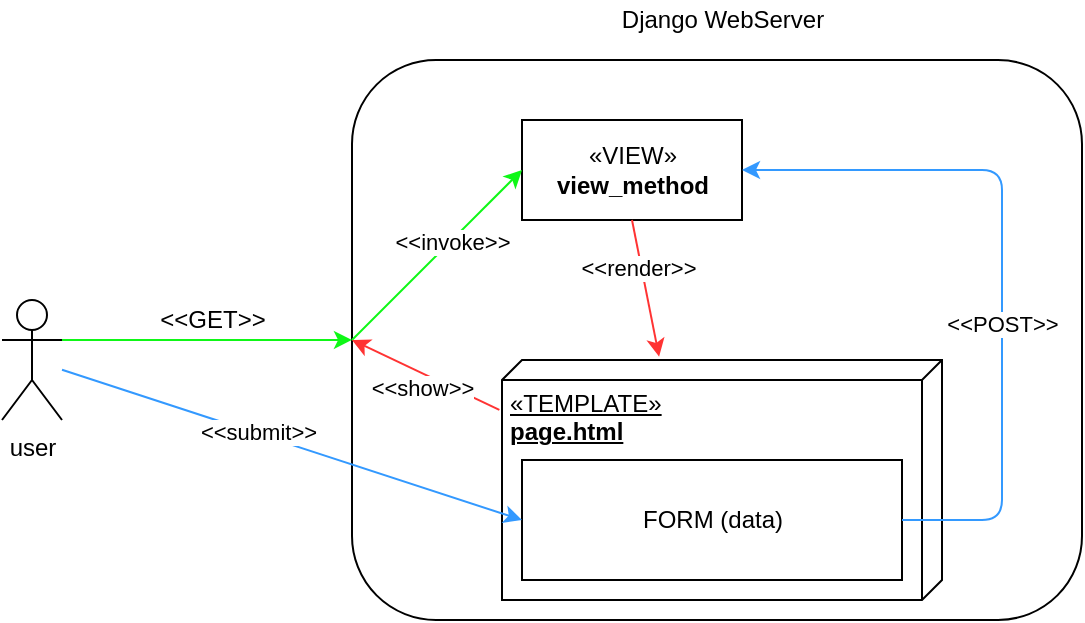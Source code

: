 <mxfile version="14.9.5" type="device"><diagram id="a_CpDhhW2TVudOFonvUm" name="Page-1"><mxGraphModel dx="1038" dy="489" grid="1" gridSize="10" guides="1" tooltips="1" connect="1" arrows="1" fold="1" page="1" pageScale="1" pageWidth="850" pageHeight="1100" math="0" shadow="0"><root><mxCell id="0"/><mxCell id="1" parent="0"/><mxCell id="vDqPBs4rEiGekx1bFwL8-1" value="" style="rounded=1;whiteSpace=wrap;html=1;" vertex="1" parent="1"><mxGeometry x="305" y="190" width="365" height="280" as="geometry"/></mxCell><mxCell id="vDqPBs4rEiGekx1bFwL8-2" value="Django WebServer" style="text;html=1;align=center;verticalAlign=middle;resizable=0;points=[];autosize=1;strokeColor=none;" vertex="1" parent="1"><mxGeometry x="430" y="160" width="120" height="20" as="geometry"/></mxCell><mxCell id="vDqPBs4rEiGekx1bFwL8-3" value="«VIEW»&lt;br&gt;&lt;b&gt;view_method&lt;/b&gt;" style="html=1;" vertex="1" parent="1"><mxGeometry x="390" y="220" width="110" height="50" as="geometry"/></mxCell><mxCell id="vDqPBs4rEiGekx1bFwL8-4" value="" style="endArrow=classic;html=1;entryX=-0.014;entryY=0.643;entryDx=0;entryDy=0;exitX=0.5;exitY=1;exitDx=0;exitDy=0;entryPerimeter=0;strokeColor=#FF3333;" edge="1" parent="1" source="vDqPBs4rEiGekx1bFwL8-3" target="vDqPBs4rEiGekx1bFwL8-13"><mxGeometry width="50" height="50" relative="1" as="geometry"><mxPoint x="310" y="330" as="sourcePoint"/><mxPoint x="445" y="340" as="targetPoint"/></mxGeometry></mxCell><mxCell id="vDqPBs4rEiGekx1bFwL8-5" value="&amp;lt;&amp;lt;render&amp;gt;&amp;gt;" style="edgeLabel;html=1;align=center;verticalAlign=middle;resizable=0;points=[];" vertex="1" connectable="0" parent="vDqPBs4rEiGekx1bFwL8-4"><mxGeometry x="-0.59" y="4" relative="1" as="geometry"><mxPoint x="-4" y="10" as="offset"/></mxGeometry></mxCell><mxCell id="vDqPBs4rEiGekx1bFwL8-6" style="edgeStyle=orthogonalEdgeStyle;rounded=0;orthogonalLoop=1;jettySize=auto;html=1;exitX=1;exitY=0.333;exitDx=0;exitDy=0;exitPerimeter=0;fillColor=#d5e8d4;strokeColor=#0FF717;" edge="1" parent="1" source="vDqPBs4rEiGekx1bFwL8-7" target="vDqPBs4rEiGekx1bFwL8-1"><mxGeometry relative="1" as="geometry"/></mxCell><mxCell id="vDqPBs4rEiGekx1bFwL8-7" value="user" style="shape=umlActor;verticalLabelPosition=bottom;verticalAlign=top;html=1;outlineConnect=0;" vertex="1" parent="1"><mxGeometry x="130" y="310" width="30" height="60" as="geometry"/></mxCell><mxCell id="vDqPBs4rEiGekx1bFwL8-8" value="" style="endArrow=classic;html=1;entryX=0;entryY=0.5;entryDx=0;entryDy=0;exitX=0;exitY=0.5;exitDx=0;exitDy=0;strokeColor=#0FF717;" edge="1" parent="1" source="vDqPBs4rEiGekx1bFwL8-1" target="vDqPBs4rEiGekx1bFwL8-3"><mxGeometry width="50" height="50" relative="1" as="geometry"><mxPoint x="-10" y="290" as="sourcePoint"/><mxPoint x="40" y="240" as="targetPoint"/></mxGeometry></mxCell><mxCell id="vDqPBs4rEiGekx1bFwL8-9" value="&amp;lt;&amp;lt;invoke&amp;gt;&amp;gt;" style="edgeLabel;html=1;align=center;verticalAlign=middle;resizable=0;points=[];" vertex="1" connectable="0" parent="vDqPBs4rEiGekx1bFwL8-8"><mxGeometry x="0.459" y="-2" relative="1" as="geometry"><mxPoint x="-14" y="11" as="offset"/></mxGeometry></mxCell><mxCell id="vDqPBs4rEiGekx1bFwL8-10" value="&amp;lt;&amp;lt;GET&amp;gt;&amp;gt;" style="text;html=1;align=center;verticalAlign=middle;resizable=0;points=[];autosize=1;strokeColor=none;" vertex="1" parent="1"><mxGeometry x="200" y="310" width="70" height="20" as="geometry"/></mxCell><mxCell id="vDqPBs4rEiGekx1bFwL8-11" value="" style="endArrow=classic;html=1;entryX=0;entryY=0.5;entryDx=0;entryDy=0;exitX=0.208;exitY=1.006;exitDx=0;exitDy=0;exitPerimeter=0;strokeColor=#FF3333;" edge="1" parent="1" source="vDqPBs4rEiGekx1bFwL8-13" target="vDqPBs4rEiGekx1bFwL8-1"><mxGeometry width="50" height="50" relative="1" as="geometry"><mxPoint x="380" y="365" as="sourcePoint"/><mxPoint x="390" y="240" as="targetPoint"/></mxGeometry></mxCell><mxCell id="vDqPBs4rEiGekx1bFwL8-12" value="&amp;lt;&amp;lt;show&amp;gt;&amp;gt;" style="edgeLabel;html=1;align=center;verticalAlign=middle;resizable=0;points=[];" vertex="1" connectable="0" parent="vDqPBs4rEiGekx1bFwL8-11"><mxGeometry x="-0.345" y="1" relative="1" as="geometry"><mxPoint x="-15" y="-1" as="offset"/></mxGeometry></mxCell><mxCell id="vDqPBs4rEiGekx1bFwL8-13" value="&lt;span style=&quot;text-align: center&quot;&gt;«TEMPLATE»&lt;/span&gt;&lt;br style=&quot;text-align: center&quot;&gt;&lt;b style=&quot;text-align: center&quot;&gt;page.html&lt;/b&gt;" style="verticalAlign=top;align=left;spacingTop=8;spacingLeft=2;spacingRight=12;shape=cube;size=10;direction=south;fontStyle=4;html=1;" vertex="1" parent="1"><mxGeometry x="380" y="340" width="220" height="120" as="geometry"/></mxCell><mxCell id="vDqPBs4rEiGekx1bFwL8-14" value="FORM (data)" style="html=1;" vertex="1" parent="1"><mxGeometry x="390" y="390" width="190" height="60" as="geometry"/></mxCell><mxCell id="vDqPBs4rEiGekx1bFwL8-15" value="" style="endArrow=classic;html=1;entryX=1;entryY=0.5;entryDx=0;entryDy=0;exitX=1;exitY=0.5;exitDx=0;exitDy=0;strokeColor=#3399FF;" edge="1" parent="1" source="vDqPBs4rEiGekx1bFwL8-14" target="vDqPBs4rEiGekx1bFwL8-3"><mxGeometry width="50" height="50" relative="1" as="geometry"><mxPoint x="340" y="370" as="sourcePoint"/><mxPoint x="390" y="320" as="targetPoint"/><Array as="points"><mxPoint x="630" y="420"/><mxPoint x="630" y="245"/></Array></mxGeometry></mxCell><mxCell id="vDqPBs4rEiGekx1bFwL8-16" value="&amp;lt;&amp;lt;POST&amp;gt;&amp;gt;" style="edgeLabel;html=1;align=center;verticalAlign=middle;resizable=0;points=[];" vertex="1" connectable="0" parent="vDqPBs4rEiGekx1bFwL8-15"><mxGeometry x="-0.165" relative="1" as="geometry"><mxPoint as="offset"/></mxGeometry></mxCell><mxCell id="vDqPBs4rEiGekx1bFwL8-17" value="" style="endArrow=classic;html=1;entryX=0;entryY=0.5;entryDx=0;entryDy=0;strokeColor=#3399FF;" edge="1" parent="1" source="vDqPBs4rEiGekx1bFwL8-7" target="vDqPBs4rEiGekx1bFwL8-14"><mxGeometry width="50" height="50" relative="1" as="geometry"><mxPoint x="340" y="370" as="sourcePoint"/><mxPoint x="390" y="320" as="targetPoint"/></mxGeometry></mxCell><mxCell id="vDqPBs4rEiGekx1bFwL8-18" value="&amp;lt;&amp;lt;submit&amp;gt;&amp;gt;" style="edgeLabel;html=1;align=center;verticalAlign=middle;resizable=0;points=[];" vertex="1" connectable="0" parent="vDqPBs4rEiGekx1bFwL8-17"><mxGeometry x="-0.156" y="1" relative="1" as="geometry"><mxPoint as="offset"/></mxGeometry></mxCell></root></mxGraphModel></diagram></mxfile>